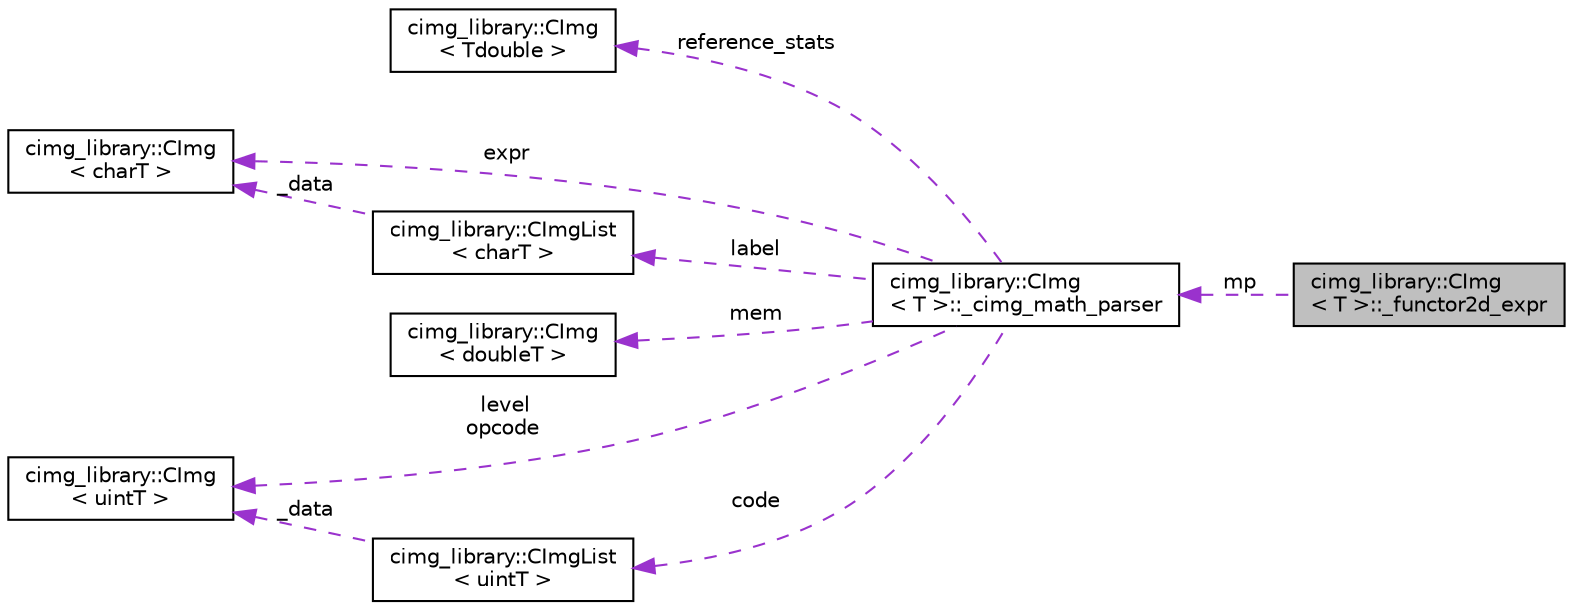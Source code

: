digraph G
{
  edge [fontname="Helvetica",fontsize="10",labelfontname="Helvetica",labelfontsize="10"];
  node [fontname="Helvetica",fontsize="10",shape=record];
  rankdir="LR";
  Node1 [label="cimg_library::CImg\l\< T \>::_functor2d_expr",height=0.2,width=0.4,color="black", fillcolor="grey75", style="filled" fontcolor="black"];
  Node2 -> Node1 [dir="back",color="darkorchid3",fontsize="10",style="dashed",label=" mp" ,fontname="Helvetica"];
  Node2 [label="cimg_library::CImg\l\< T \>::_cimg_math_parser",height=0.2,width=0.4,color="black", fillcolor="white", style="filled",URL="$structcimg__library_1_1_c_img_1_1__cimg__math__parser.html"];
  Node3 -> Node2 [dir="back",color="darkorchid3",fontsize="10",style="dashed",label=" reference_stats" ,fontname="Helvetica"];
  Node3 [label="cimg_library::CImg\l\< Tdouble \>",height=0.2,width=0.4,color="black", fillcolor="white", style="filled",URL="$structcimg__library_1_1_c_img.html"];
  Node4 -> Node2 [dir="back",color="darkorchid3",fontsize="10",style="dashed",label=" expr" ,fontname="Helvetica"];
  Node4 [label="cimg_library::CImg\l\< charT \>",height=0.2,width=0.4,color="black", fillcolor="white", style="filled",URL="$structcimg__library_1_1_c_img.html"];
  Node5 -> Node2 [dir="back",color="darkorchid3",fontsize="10",style="dashed",label=" mem" ,fontname="Helvetica"];
  Node5 [label="cimg_library::CImg\l\< doubleT \>",height=0.2,width=0.4,color="black", fillcolor="white", style="filled",URL="$structcimg__library_1_1_c_img.html"];
  Node6 -> Node2 [dir="back",color="darkorchid3",fontsize="10",style="dashed",label=" code" ,fontname="Helvetica"];
  Node6 [label="cimg_library::CImgList\l\< uintT \>",height=0.2,width=0.4,color="black", fillcolor="white", style="filled",URL="$structcimg__library_1_1_c_img_list.html"];
  Node7 -> Node6 [dir="back",color="darkorchid3",fontsize="10",style="dashed",label=" _data" ,fontname="Helvetica"];
  Node7 [label="cimg_library::CImg\l\< uintT \>",height=0.2,width=0.4,color="black", fillcolor="white", style="filled",URL="$structcimg__library_1_1_c_img.html"];
  Node8 -> Node2 [dir="back",color="darkorchid3",fontsize="10",style="dashed",label=" label" ,fontname="Helvetica"];
  Node8 [label="cimg_library::CImgList\l\< charT \>",height=0.2,width=0.4,color="black", fillcolor="white", style="filled",URL="$structcimg__library_1_1_c_img_list.html"];
  Node4 -> Node8 [dir="back",color="darkorchid3",fontsize="10",style="dashed",label=" _data" ,fontname="Helvetica"];
  Node7 -> Node2 [dir="back",color="darkorchid3",fontsize="10",style="dashed",label=" level\nopcode" ,fontname="Helvetica"];
}
